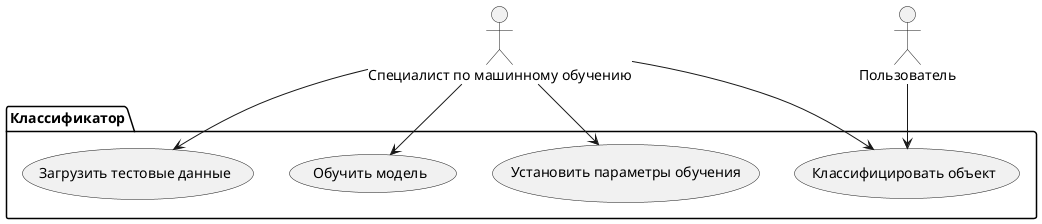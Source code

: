 @startuml
'context-view'

package Классификатор{
  usecase "Установить параметры обучения" as set_params
  usecase "Обучить модель" as train_model
  usecase "Загрузить тестовые данные" as set_test_data
  usecase "Классифицировать объект" as classify_object
}

actor "Специалист по машинному обучению" as specialist
actor "Пользователь" as user

specialist --> set_test_data
specialist --> set_params
specialist --> train_model
specialist --> classify_object


user --> classify_object
@enduml